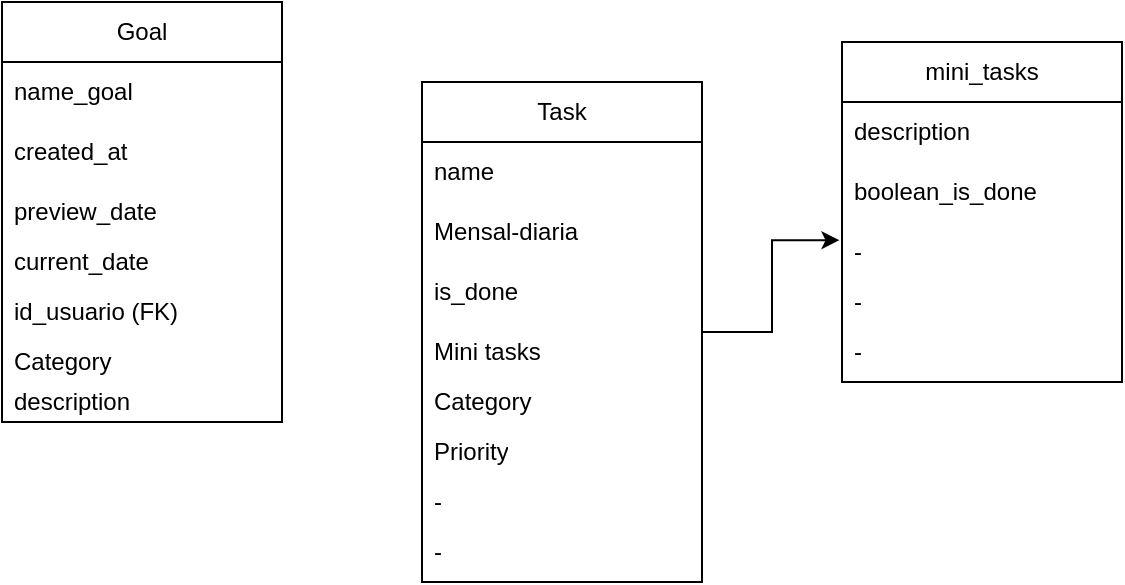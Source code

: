 <mxfile version="22.0.8" type="device">
  <diagram name="Page-1" id="wKK5YTdkYekHQOFqQ9ca">
    <mxGraphModel dx="1114" dy="518" grid="1" gridSize="10" guides="1" tooltips="1" connect="1" arrows="1" fold="1" page="1" pageScale="1" pageWidth="850" pageHeight="1100" math="0" shadow="0">
      <root>
        <mxCell id="0" />
        <mxCell id="1" parent="0" />
        <mxCell id="64US7ZkkRKGm3WzCH9oB-1" value="Goal" style="swimlane;fontStyle=0;childLayout=stackLayout;horizontal=1;startSize=30;horizontalStack=0;resizeParent=1;resizeParentMax=0;resizeLast=0;collapsible=1;marginBottom=0;whiteSpace=wrap;html=1;" parent="1" vertex="1">
          <mxGeometry x="190" y="340" width="140" height="210" as="geometry">
            <mxRectangle x="350" y="370" width="70" height="30" as="alternateBounds" />
          </mxGeometry>
        </mxCell>
        <mxCell id="64US7ZkkRKGm3WzCH9oB-2" value="name_goal" style="text;strokeColor=none;fillColor=none;align=left;verticalAlign=middle;spacingLeft=4;spacingRight=4;overflow=hidden;points=[[0,0.5],[1,0.5]];portConstraint=eastwest;rotatable=0;whiteSpace=wrap;html=1;" parent="64US7ZkkRKGm3WzCH9oB-1" vertex="1">
          <mxGeometry y="30" width="140" height="30" as="geometry" />
        </mxCell>
        <mxCell id="64US7ZkkRKGm3WzCH9oB-3" value="created_at" style="text;strokeColor=none;fillColor=none;align=left;verticalAlign=middle;spacingLeft=4;spacingRight=4;overflow=hidden;points=[[0,0.5],[1,0.5]];portConstraint=eastwest;rotatable=0;whiteSpace=wrap;html=1;" parent="64US7ZkkRKGm3WzCH9oB-1" vertex="1">
          <mxGeometry y="60" width="140" height="30" as="geometry" />
        </mxCell>
        <mxCell id="64US7ZkkRKGm3WzCH9oB-5" value="preview_date" style="text;strokeColor=none;fillColor=none;align=left;verticalAlign=middle;spacingLeft=4;spacingRight=4;overflow=hidden;points=[[0,0.5],[1,0.5]];portConstraint=eastwest;rotatable=0;whiteSpace=wrap;html=1;" parent="64US7ZkkRKGm3WzCH9oB-1" vertex="1">
          <mxGeometry y="90" width="140" height="30" as="geometry" />
        </mxCell>
        <mxCell id="64US7ZkkRKGm3WzCH9oB-9" value="current_date" style="text;strokeColor=none;fillColor=none;align=left;verticalAlign=middle;spacingLeft=4;spacingRight=4;overflow=hidden;points=[[0,0.5],[1,0.5]];portConstraint=eastwest;rotatable=0;whiteSpace=wrap;html=1;" parent="64US7ZkkRKGm3WzCH9oB-1" vertex="1">
          <mxGeometry y="120" width="140" height="20" as="geometry" />
        </mxCell>
        <mxCell id="64US7ZkkRKGm3WzCH9oB-8" value="id_usuario (FK)" style="text;strokeColor=none;fillColor=none;align=left;verticalAlign=middle;spacingLeft=4;spacingRight=4;overflow=hidden;points=[[0,0.5],[1,0.5]];portConstraint=eastwest;rotatable=0;whiteSpace=wrap;html=1;" parent="64US7ZkkRKGm3WzCH9oB-1" vertex="1">
          <mxGeometry y="140" width="140" height="30" as="geometry" />
        </mxCell>
        <mxCell id="64US7ZkkRKGm3WzCH9oB-7" value="Category" style="text;strokeColor=none;fillColor=none;align=left;verticalAlign=middle;spacingLeft=4;spacingRight=4;overflow=hidden;points=[[0,0.5],[1,0.5]];portConstraint=eastwest;rotatable=0;whiteSpace=wrap;html=1;" parent="64US7ZkkRKGm3WzCH9oB-1" vertex="1">
          <mxGeometry y="170" width="140" height="20" as="geometry" />
        </mxCell>
        <mxCell id="mVVJtbvZKsUA5gwR25_m-1" value="description" style="text;strokeColor=none;fillColor=none;align=left;verticalAlign=middle;spacingLeft=4;spacingRight=4;overflow=hidden;points=[[0,0.5],[1,0.5]];portConstraint=eastwest;rotatable=0;whiteSpace=wrap;html=1;" vertex="1" parent="64US7ZkkRKGm3WzCH9oB-1">
          <mxGeometry y="190" width="140" height="20" as="geometry" />
        </mxCell>
        <mxCell id="vInNklJhnSR6dM-IXbBh-1" value="Task" style="swimlane;fontStyle=0;childLayout=stackLayout;horizontal=1;startSize=30;horizontalStack=0;resizeParent=1;resizeParentMax=0;resizeLast=0;collapsible=1;marginBottom=0;whiteSpace=wrap;html=1;" parent="1" vertex="1">
          <mxGeometry x="400" y="380" width="140" height="250" as="geometry">
            <mxRectangle x="630" y="410" width="70" height="30" as="alternateBounds" />
          </mxGeometry>
        </mxCell>
        <mxCell id="vInNklJhnSR6dM-IXbBh-2" value="name" style="text;strokeColor=none;fillColor=none;align=left;verticalAlign=middle;spacingLeft=4;spacingRight=4;overflow=hidden;points=[[0,0.5],[1,0.5]];portConstraint=eastwest;rotatable=0;whiteSpace=wrap;html=1;" parent="vInNklJhnSR6dM-IXbBh-1" vertex="1">
          <mxGeometry y="30" width="140" height="30" as="geometry" />
        </mxCell>
        <mxCell id="vInNklJhnSR6dM-IXbBh-3" value="Mensal-diaria" style="text;strokeColor=none;fillColor=none;align=left;verticalAlign=middle;spacingLeft=4;spacingRight=4;overflow=hidden;points=[[0,0.5],[1,0.5]];portConstraint=eastwest;rotatable=0;whiteSpace=wrap;html=1;" parent="vInNklJhnSR6dM-IXbBh-1" vertex="1">
          <mxGeometry y="60" width="140" height="30" as="geometry" />
        </mxCell>
        <mxCell id="vInNklJhnSR6dM-IXbBh-4" value="is_done" style="text;strokeColor=none;fillColor=none;align=left;verticalAlign=middle;spacingLeft=4;spacingRight=4;overflow=hidden;points=[[0,0.5],[1,0.5]];portConstraint=eastwest;rotatable=0;whiteSpace=wrap;html=1;" parent="vInNklJhnSR6dM-IXbBh-1" vertex="1">
          <mxGeometry y="90" width="140" height="30" as="geometry" />
        </mxCell>
        <mxCell id="vInNklJhnSR6dM-IXbBh-6" value="Mini tasks&amp;nbsp;&lt;br&gt;" style="text;strokeColor=none;fillColor=none;align=left;verticalAlign=middle;spacingLeft=4;spacingRight=4;overflow=hidden;points=[[0,0.5],[1,0.5]];portConstraint=eastwest;rotatable=0;whiteSpace=wrap;html=1;" parent="vInNklJhnSR6dM-IXbBh-1" vertex="1">
          <mxGeometry y="120" width="140" height="30" as="geometry" />
        </mxCell>
        <mxCell id="mVVJtbvZKsUA5gwR25_m-3" value="Category" style="text;strokeColor=none;fillColor=none;align=left;verticalAlign=middle;spacingLeft=4;spacingRight=4;overflow=hidden;points=[[0,0.5],[1,0.5]];portConstraint=eastwest;rotatable=0;whiteSpace=wrap;html=1;" vertex="1" parent="vInNklJhnSR6dM-IXbBh-1">
          <mxGeometry y="150" width="140" height="20" as="geometry" />
        </mxCell>
        <mxCell id="vInNklJhnSR6dM-IXbBh-7" value="Priority" style="text;strokeColor=none;fillColor=none;align=left;verticalAlign=middle;spacingLeft=4;spacingRight=4;overflow=hidden;points=[[0,0.5],[1,0.5]];portConstraint=eastwest;rotatable=0;whiteSpace=wrap;html=1;" parent="vInNklJhnSR6dM-IXbBh-1" vertex="1">
          <mxGeometry y="170" width="140" height="30" as="geometry" />
        </mxCell>
        <mxCell id="vInNklJhnSR6dM-IXbBh-5" value="-" style="text;strokeColor=none;fillColor=none;align=left;verticalAlign=middle;spacingLeft=4;spacingRight=4;overflow=hidden;points=[[0,0.5],[1,0.5]];portConstraint=eastwest;rotatable=0;whiteSpace=wrap;html=1;" parent="vInNklJhnSR6dM-IXbBh-1" vertex="1">
          <mxGeometry y="200" width="140" height="20" as="geometry" />
        </mxCell>
        <mxCell id="vInNklJhnSR6dM-IXbBh-8" value="-" style="text;strokeColor=none;fillColor=none;align=left;verticalAlign=middle;spacingLeft=4;spacingRight=4;overflow=hidden;points=[[0,0.5],[1,0.5]];portConstraint=eastwest;rotatable=0;whiteSpace=wrap;html=1;" parent="vInNklJhnSR6dM-IXbBh-1" vertex="1">
          <mxGeometry y="220" width="140" height="30" as="geometry" />
        </mxCell>
        <mxCell id="vInNklJhnSR6dM-IXbBh-10" value="mini_tasks&lt;br&gt;" style="swimlane;fontStyle=0;childLayout=stackLayout;horizontal=1;startSize=30;horizontalStack=0;resizeParent=1;resizeParentMax=0;resizeLast=0;collapsible=1;marginBottom=0;whiteSpace=wrap;html=1;" parent="1" vertex="1">
          <mxGeometry x="610" y="360" width="140" height="170" as="geometry">
            <mxRectangle x="630" y="410" width="70" height="30" as="alternateBounds" />
          </mxGeometry>
        </mxCell>
        <mxCell id="vInNklJhnSR6dM-IXbBh-11" value="description" style="text;strokeColor=none;fillColor=none;align=left;verticalAlign=middle;spacingLeft=4;spacingRight=4;overflow=hidden;points=[[0,0.5],[1,0.5]];portConstraint=eastwest;rotatable=0;whiteSpace=wrap;html=1;" parent="vInNklJhnSR6dM-IXbBh-10" vertex="1">
          <mxGeometry y="30" width="140" height="30" as="geometry" />
        </mxCell>
        <mxCell id="vInNklJhnSR6dM-IXbBh-12" value="boolean_is_done" style="text;strokeColor=none;fillColor=none;align=left;verticalAlign=middle;spacingLeft=4;spacingRight=4;overflow=hidden;points=[[0,0.5],[1,0.5]];portConstraint=eastwest;rotatable=0;whiteSpace=wrap;html=1;" parent="vInNklJhnSR6dM-IXbBh-10" vertex="1">
          <mxGeometry y="60" width="140" height="30" as="geometry" />
        </mxCell>
        <mxCell id="vInNklJhnSR6dM-IXbBh-15" value="-" style="text;strokeColor=none;fillColor=none;align=left;verticalAlign=middle;spacingLeft=4;spacingRight=4;overflow=hidden;points=[[0,0.5],[1,0.5]];portConstraint=eastwest;rotatable=0;whiteSpace=wrap;html=1;" parent="vInNklJhnSR6dM-IXbBh-10" vertex="1">
          <mxGeometry y="90" width="140" height="30" as="geometry" />
        </mxCell>
        <mxCell id="vInNklJhnSR6dM-IXbBh-16" value="-" style="text;strokeColor=none;fillColor=none;align=left;verticalAlign=middle;spacingLeft=4;spacingRight=4;overflow=hidden;points=[[0,0.5],[1,0.5]];portConstraint=eastwest;rotatable=0;whiteSpace=wrap;html=1;" parent="vInNklJhnSR6dM-IXbBh-10" vertex="1">
          <mxGeometry y="120" width="140" height="20" as="geometry" />
        </mxCell>
        <mxCell id="vInNklJhnSR6dM-IXbBh-17" value="-" style="text;strokeColor=none;fillColor=none;align=left;verticalAlign=middle;spacingLeft=4;spacingRight=4;overflow=hidden;points=[[0,0.5],[1,0.5]];portConstraint=eastwest;rotatable=0;whiteSpace=wrap;html=1;" parent="vInNklJhnSR6dM-IXbBh-10" vertex="1">
          <mxGeometry y="140" width="140" height="30" as="geometry" />
        </mxCell>
        <mxCell id="vInNklJhnSR6dM-IXbBh-19" style="edgeStyle=orthogonalEdgeStyle;rounded=0;orthogonalLoop=1;jettySize=auto;html=1;entryX=-0.009;entryY=0.303;entryDx=0;entryDy=0;entryPerimeter=0;" parent="1" source="vInNklJhnSR6dM-IXbBh-1" target="vInNklJhnSR6dM-IXbBh-15" edge="1">
          <mxGeometry relative="1" as="geometry" />
        </mxCell>
      </root>
    </mxGraphModel>
  </diagram>
</mxfile>
